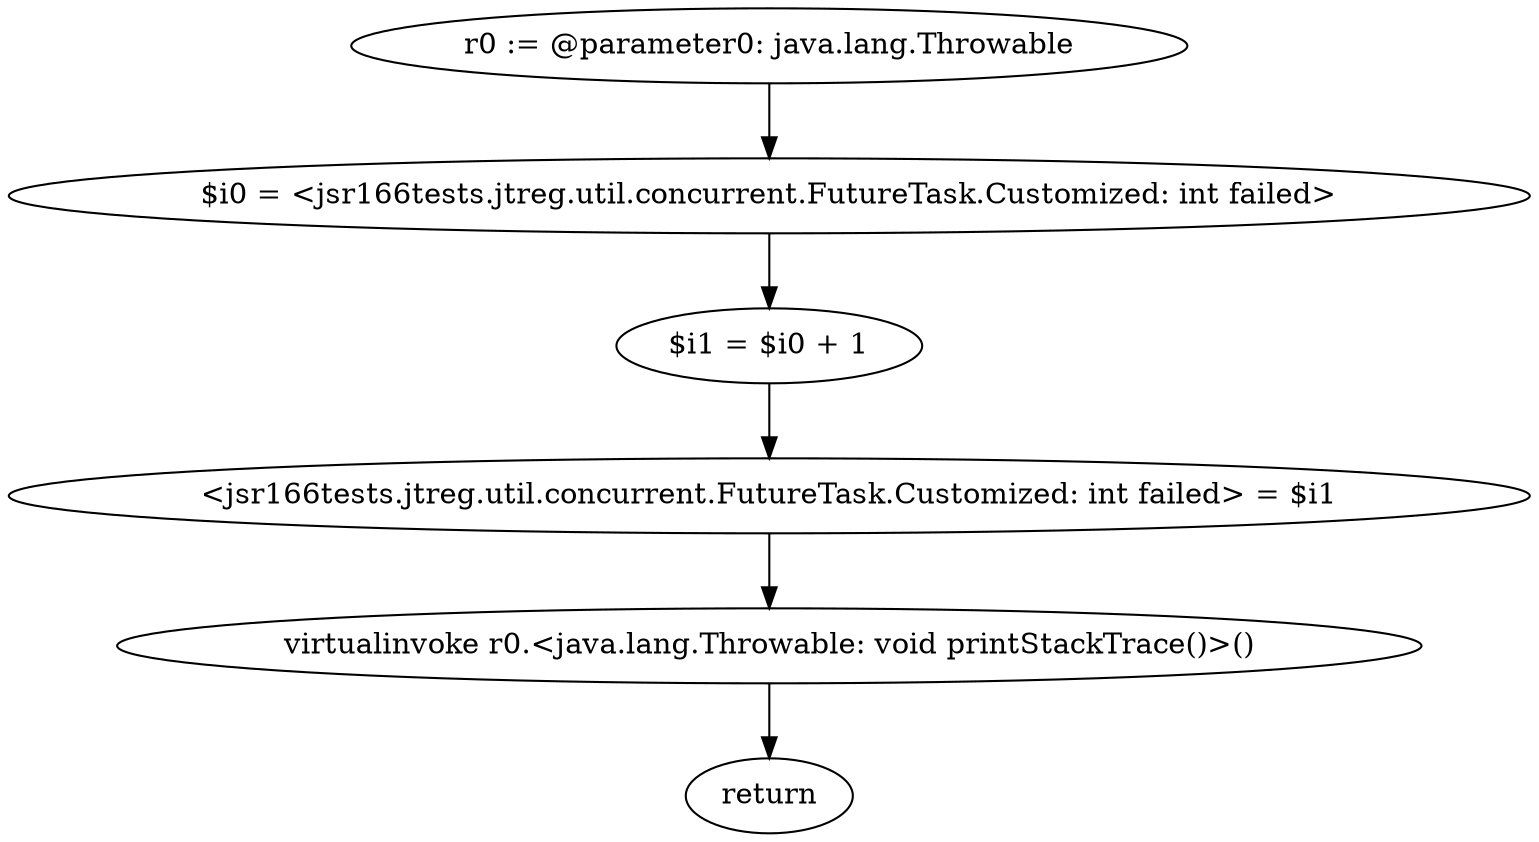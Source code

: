 digraph "unitGraph" {
    "r0 := @parameter0: java.lang.Throwable"
    "$i0 = <jsr166tests.jtreg.util.concurrent.FutureTask.Customized: int failed>"
    "$i1 = $i0 + 1"
    "<jsr166tests.jtreg.util.concurrent.FutureTask.Customized: int failed> = $i1"
    "virtualinvoke r0.<java.lang.Throwable: void printStackTrace()>()"
    "return"
    "r0 := @parameter0: java.lang.Throwable"->"$i0 = <jsr166tests.jtreg.util.concurrent.FutureTask.Customized: int failed>";
    "$i0 = <jsr166tests.jtreg.util.concurrent.FutureTask.Customized: int failed>"->"$i1 = $i0 + 1";
    "$i1 = $i0 + 1"->"<jsr166tests.jtreg.util.concurrent.FutureTask.Customized: int failed> = $i1";
    "<jsr166tests.jtreg.util.concurrent.FutureTask.Customized: int failed> = $i1"->"virtualinvoke r0.<java.lang.Throwable: void printStackTrace()>()";
    "virtualinvoke r0.<java.lang.Throwable: void printStackTrace()>()"->"return";
}
